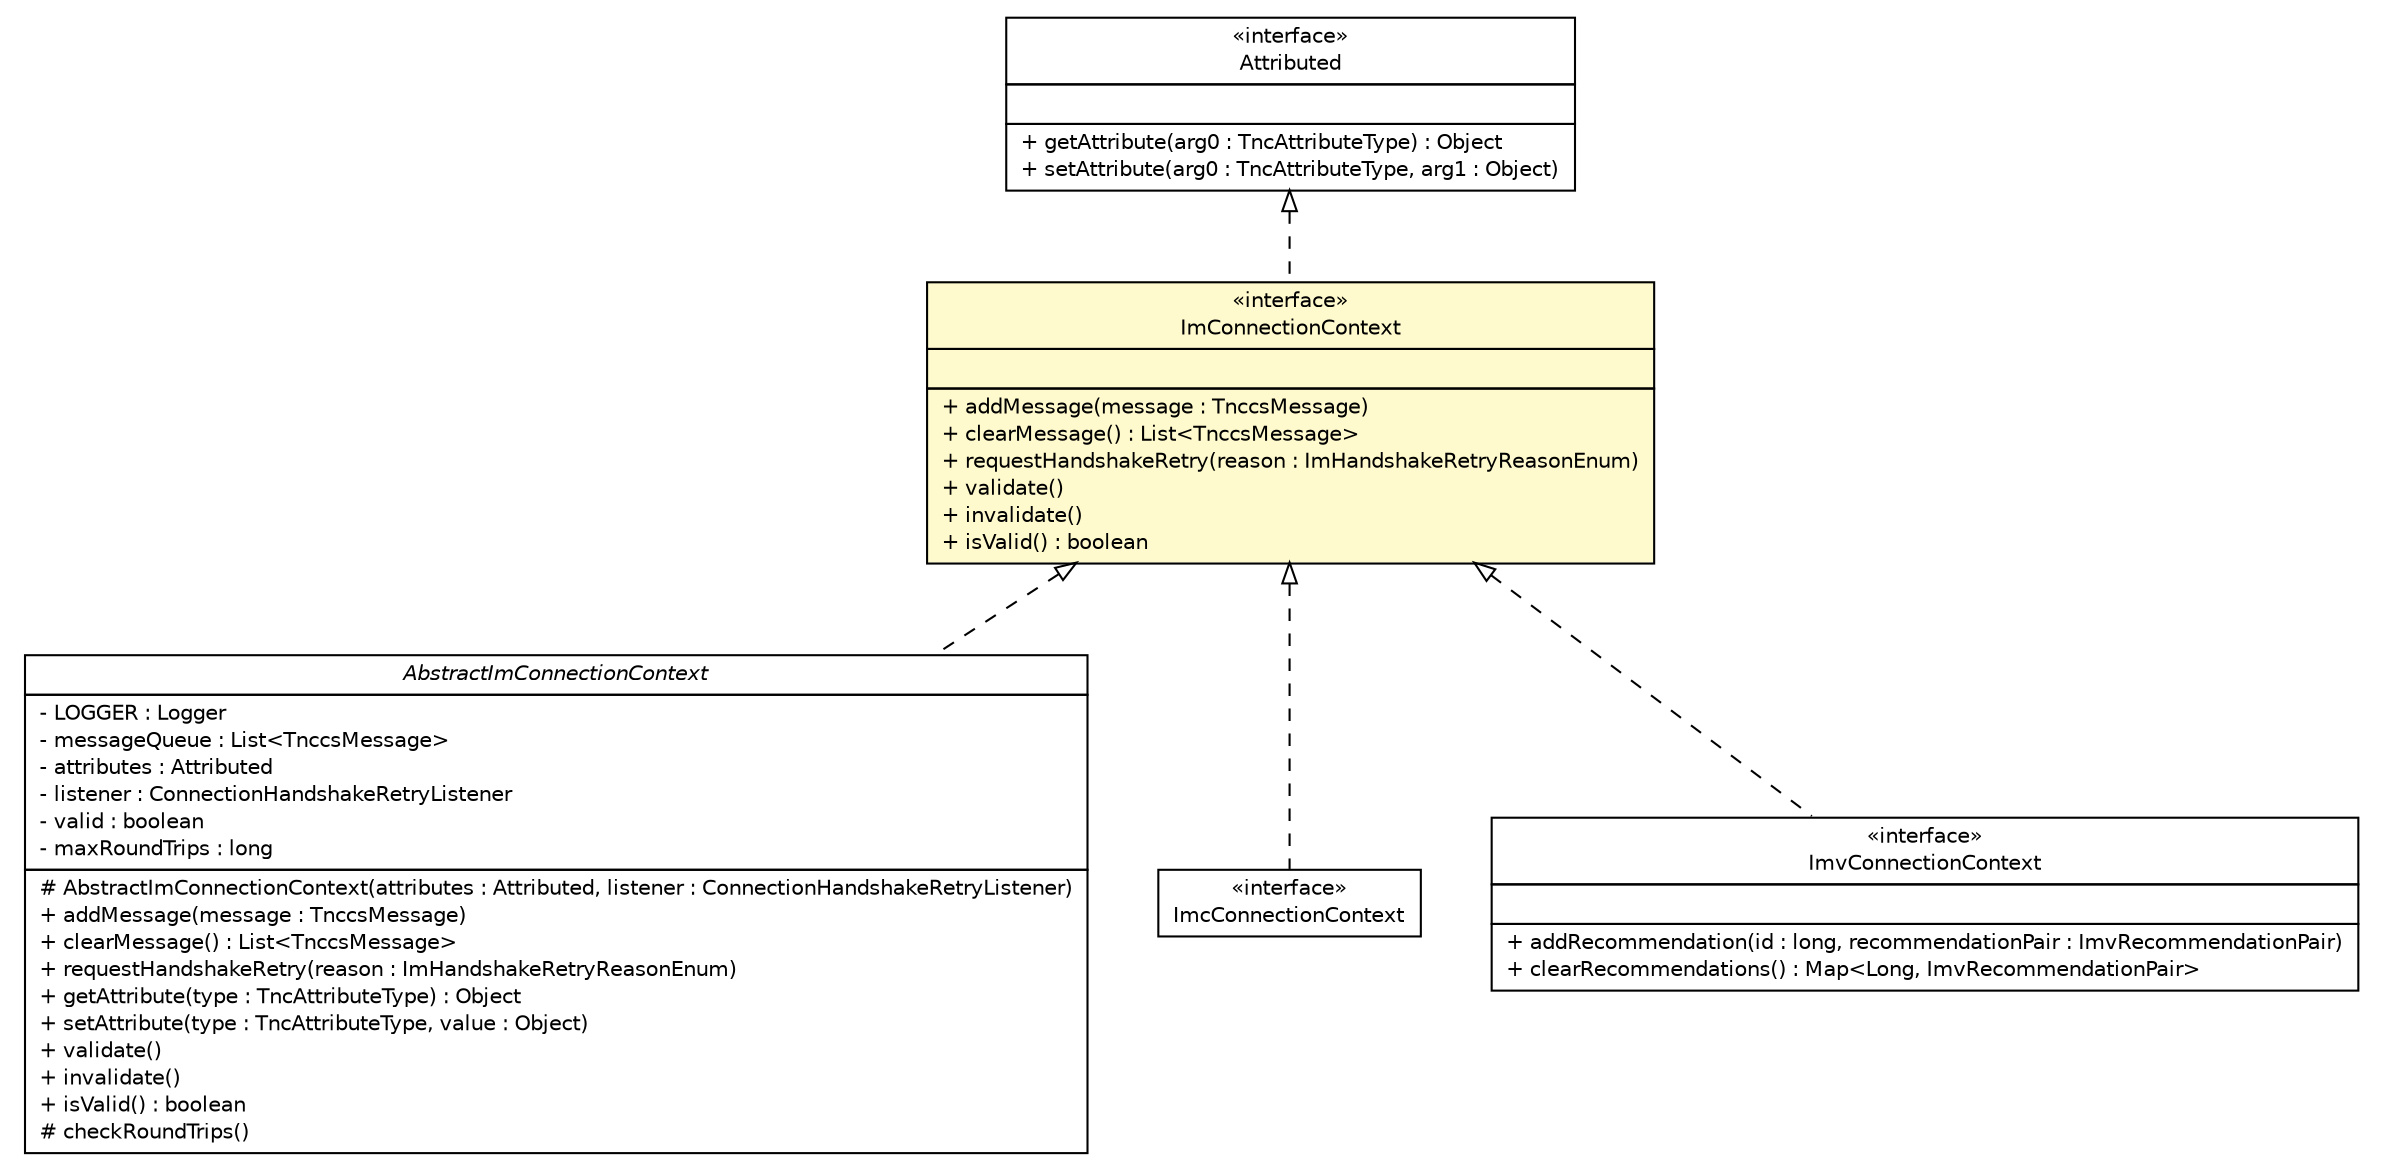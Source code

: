 #!/usr/local/bin/dot
#
# Class diagram 
# Generated by UMLGraph version R5_6 (http://www.umlgraph.org/)
#

digraph G {
	edge [fontname="Helvetica",fontsize=10,labelfontname="Helvetica",labelfontsize=10];
	node [fontname="Helvetica",fontsize=10,shape=plaintext];
	nodesep=0.25;
	ranksep=0.5;
	// de.hsbremen.tc.tnc.tnccs.adapter.connection.AbstractImConnectionContext
	c19806 [label=<<table title="de.hsbremen.tc.tnc.tnccs.adapter.connection.AbstractImConnectionContext" border="0" cellborder="1" cellspacing="0" cellpadding="2" port="p" href="./AbstractImConnectionContext.html">
		<tr><td><table border="0" cellspacing="0" cellpadding="1">
<tr><td align="center" balign="center"><font face="Helvetica-Oblique"> AbstractImConnectionContext </font></td></tr>
		</table></td></tr>
		<tr><td><table border="0" cellspacing="0" cellpadding="1">
<tr><td align="left" balign="left"> - LOGGER : Logger </td></tr>
<tr><td align="left" balign="left"> - messageQueue : List&lt;TnccsMessage&gt; </td></tr>
<tr><td align="left" balign="left"> - attributes : Attributed </td></tr>
<tr><td align="left" balign="left"> - listener : ConnectionHandshakeRetryListener </td></tr>
<tr><td align="left" balign="left"> - valid : boolean </td></tr>
<tr><td align="left" balign="left"> - maxRoundTrips : long </td></tr>
		</table></td></tr>
		<tr><td><table border="0" cellspacing="0" cellpadding="1">
<tr><td align="left" balign="left"> # AbstractImConnectionContext(attributes : Attributed, listener : ConnectionHandshakeRetryListener) </td></tr>
<tr><td align="left" balign="left"> + addMessage(message : TnccsMessage) </td></tr>
<tr><td align="left" balign="left"> + clearMessage() : List&lt;TnccsMessage&gt; </td></tr>
<tr><td align="left" balign="left"> + requestHandshakeRetry(reason : ImHandshakeRetryReasonEnum) </td></tr>
<tr><td align="left" balign="left"> + getAttribute(type : TncAttributeType) : Object </td></tr>
<tr><td align="left" balign="left"> + setAttribute(type : TncAttributeType, value : Object) </td></tr>
<tr><td align="left" balign="left"> + validate() </td></tr>
<tr><td align="left" balign="left"> + invalidate() </td></tr>
<tr><td align="left" balign="left"> + isValid() : boolean </td></tr>
<tr><td align="left" balign="left"> # checkRoundTrips() </td></tr>
		</table></td></tr>
		</table>>, URL="./AbstractImConnectionContext.html", fontname="Helvetica", fontcolor="black", fontsize=10.0];
	// de.hsbremen.tc.tnc.tnccs.adapter.connection.ImConnectionContext
	c19809 [label=<<table title="de.hsbremen.tc.tnc.tnccs.adapter.connection.ImConnectionContext" border="0" cellborder="1" cellspacing="0" cellpadding="2" port="p" bgcolor="lemonChiffon" href="./ImConnectionContext.html">
		<tr><td><table border="0" cellspacing="0" cellpadding="1">
<tr><td align="center" balign="center"> &#171;interface&#187; </td></tr>
<tr><td align="center" balign="center"> ImConnectionContext </td></tr>
		</table></td></tr>
		<tr><td><table border="0" cellspacing="0" cellpadding="1">
<tr><td align="left" balign="left">  </td></tr>
		</table></td></tr>
		<tr><td><table border="0" cellspacing="0" cellpadding="1">
<tr><td align="left" balign="left"> + addMessage(message : TnccsMessage) </td></tr>
<tr><td align="left" balign="left"> + clearMessage() : List&lt;TnccsMessage&gt; </td></tr>
<tr><td align="left" balign="left"> + requestHandshakeRetry(reason : ImHandshakeRetryReasonEnum) </td></tr>
<tr><td align="left" balign="left"> + validate() </td></tr>
<tr><td align="left" balign="left"> + invalidate() </td></tr>
<tr><td align="left" balign="left"> + isValid() : boolean </td></tr>
		</table></td></tr>
		</table>>, URL="./ImConnectionContext.html", fontname="Helvetica", fontcolor="black", fontsize=10.0];
	// de.hsbremen.tc.tnc.tnccs.adapter.connection.ImcConnectionContext
	c19810 [label=<<table title="de.hsbremen.tc.tnc.tnccs.adapter.connection.ImcConnectionContext" border="0" cellborder="1" cellspacing="0" cellpadding="2" port="p" href="./ImcConnectionContext.html">
		<tr><td><table border="0" cellspacing="0" cellpadding="1">
<tr><td align="center" balign="center"> &#171;interface&#187; </td></tr>
<tr><td align="center" balign="center"> ImcConnectionContext </td></tr>
		</table></td></tr>
		</table>>, URL="./ImcConnectionContext.html", fontname="Helvetica", fontcolor="black", fontsize=10.0];
	// de.hsbremen.tc.tnc.tnccs.adapter.connection.ImvConnectionContext
	c19814 [label=<<table title="de.hsbremen.tc.tnc.tnccs.adapter.connection.ImvConnectionContext" border="0" cellborder="1" cellspacing="0" cellpadding="2" port="p" href="./ImvConnectionContext.html">
		<tr><td><table border="0" cellspacing="0" cellpadding="1">
<tr><td align="center" balign="center"> &#171;interface&#187; </td></tr>
<tr><td align="center" balign="center"> ImvConnectionContext </td></tr>
		</table></td></tr>
		<tr><td><table border="0" cellspacing="0" cellpadding="1">
<tr><td align="left" balign="left">  </td></tr>
		</table></td></tr>
		<tr><td><table border="0" cellspacing="0" cellpadding="1">
<tr><td align="left" balign="left"> + addRecommendation(id : long, recommendationPair : ImvRecommendationPair) </td></tr>
<tr><td align="left" balign="left"> + clearRecommendations() : Map&lt;Long, ImvRecommendationPair&gt; </td></tr>
		</table></td></tr>
		</table>>, URL="./ImvConnectionContext.html", fontname="Helvetica", fontcolor="black", fontsize=10.0];
	//de.hsbremen.tc.tnc.tnccs.adapter.connection.AbstractImConnectionContext implements de.hsbremen.tc.tnc.tnccs.adapter.connection.ImConnectionContext
	c19809:p -> c19806:p [dir=back,arrowtail=empty,style=dashed];
	//de.hsbremen.tc.tnc.tnccs.adapter.connection.ImConnectionContext implements de.hsbremen.tc.tnc.attribute.Attributed
	c19826:p -> c19809:p [dir=back,arrowtail=empty,style=dashed];
	//de.hsbremen.tc.tnc.tnccs.adapter.connection.ImcConnectionContext implements de.hsbremen.tc.tnc.tnccs.adapter.connection.ImConnectionContext
	c19809:p -> c19810:p [dir=back,arrowtail=empty,style=dashed];
	//de.hsbremen.tc.tnc.tnccs.adapter.connection.ImvConnectionContext implements de.hsbremen.tc.tnc.tnccs.adapter.connection.ImConnectionContext
	c19809:p -> c19814:p [dir=back,arrowtail=empty,style=dashed];
	// de.hsbremen.tc.tnc.attribute.Attributed
	c19826 [label=<<table title="de.hsbremen.tc.tnc.attribute.Attributed" border="0" cellborder="1" cellspacing="0" cellpadding="2" port="p" href="http://java.sun.com/j2se/1.4.2/docs/api/de/hsbremen/tc/tnc/attribute/Attributed.html">
		<tr><td><table border="0" cellspacing="0" cellpadding="1">
<tr><td align="center" balign="center"> &#171;interface&#187; </td></tr>
<tr><td align="center" balign="center"> Attributed </td></tr>
		</table></td></tr>
		<tr><td><table border="0" cellspacing="0" cellpadding="1">
<tr><td align="left" balign="left">  </td></tr>
		</table></td></tr>
		<tr><td><table border="0" cellspacing="0" cellpadding="1">
<tr><td align="left" balign="left"> + getAttribute(arg0 : TncAttributeType) : Object </td></tr>
<tr><td align="left" balign="left"> + setAttribute(arg0 : TncAttributeType, arg1 : Object) </td></tr>
		</table></td></tr>
		</table>>, URL="http://java.sun.com/j2se/1.4.2/docs/api/de/hsbremen/tc/tnc/attribute/Attributed.html", fontname="Helvetica", fontcolor="black", fontsize=10.0];
}

